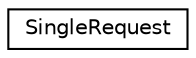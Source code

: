 digraph "Graphical Class Hierarchy"
{
  edge [fontname="Helvetica",fontsize="10",labelfontname="Helvetica",labelfontsize="10"];
  node [fontname="Helvetica",fontsize="10",shape=record];
  rankdir="LR";
  Node0 [label="SingleRequest",height=0.2,width=0.4,color="black", fillcolor="white", style="filled",URL="$struct_single_request.html"];
}
